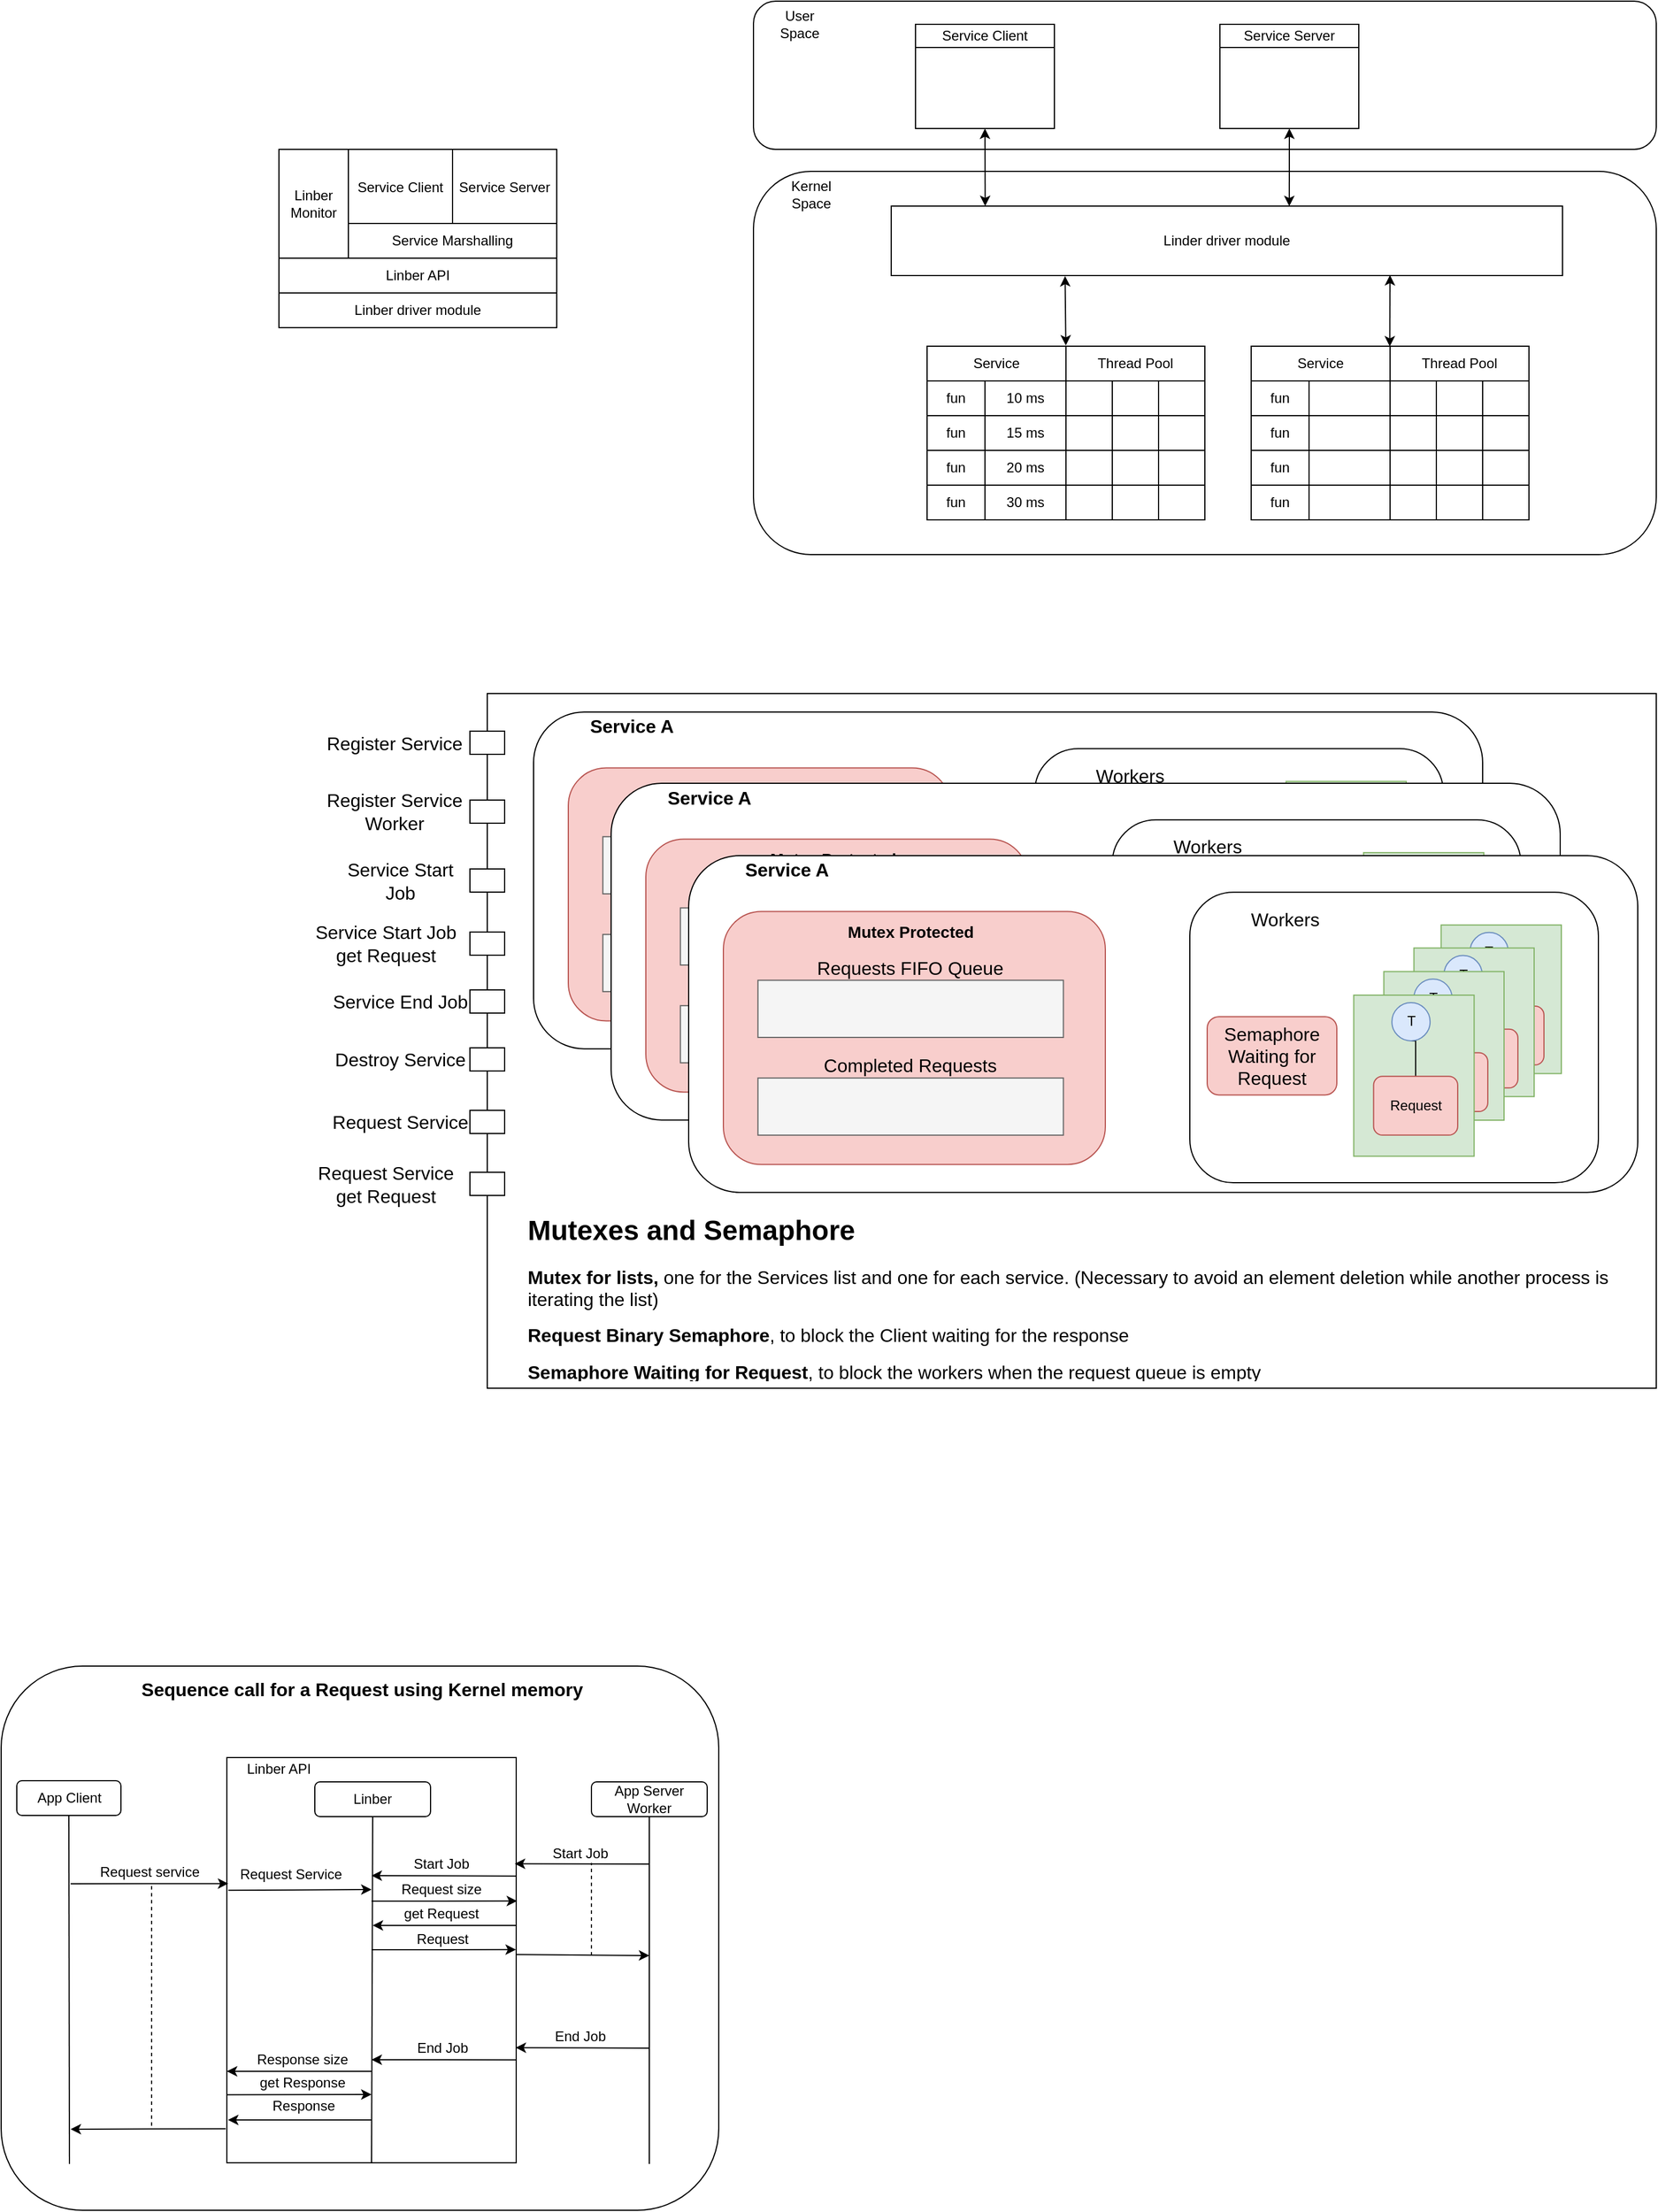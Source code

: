 <mxfile pages="1" version="11.2.4" type="device"><diagram id="_qqxszVYBgeHnb9InYAT" name="Page-1"><mxGraphModel dx="2500" dy="2089" grid="1" gridSize="10" guides="1" tooltips="1" connect="1" arrows="1" fold="1" page="1" pageScale="1" pageWidth="827" pageHeight="1169" math="0" shadow="0"><root><mxCell id="0"/><mxCell id="1" parent="0"/><mxCell id="1klkMQHoRIv2fBH_T3Dy-93" value="" style="group" parent="1" vertex="1" connectable="0"><mxGeometry x="-220" y="470" width="1010" height="600" as="geometry"/></mxCell><mxCell id="LAmsQY_42KWa-DciEMK3-57" value="" style="rounded=0;whiteSpace=wrap;html=1;" parent="1klkMQHoRIv2fBH_T3Dy-93" vertex="1"><mxGeometry width="1010" height="600" as="geometry"/></mxCell><mxCell id="RFn6KoHeik3UZQx7sfyn-63" value="" style="group" vertex="1" connectable="0" parent="1klkMQHoRIv2fBH_T3Dy-93"><mxGeometry x="40" y="16" width="820" height="349" as="geometry"/></mxCell><mxCell id="RFn6KoHeik3UZQx7sfyn-62" value="" style="group" vertex="1" connectable="0" parent="RFn6KoHeik3UZQx7sfyn-63"><mxGeometry width="820" height="290.833" as="geometry"/></mxCell><mxCell id="RFn6KoHeik3UZQx7sfyn-60" value="" style="rounded=1;whiteSpace=wrap;html=1;" vertex="1" parent="RFn6KoHeik3UZQx7sfyn-62"><mxGeometry width="820" height="290.833" as="geometry"/></mxCell><mxCell id="RFn6KoHeik3UZQx7sfyn-58" value="" style="group;" vertex="1" connectable="0" parent="RFn6KoHeik3UZQx7sfyn-62"><mxGeometry x="30" y="48.195" width="330" height="218.54" as="geometry"/></mxCell><mxCell id="RFn6KoHeik3UZQx7sfyn-54" value="" style="rounded=1;whiteSpace=wrap;html=1;fillColor=#f8cecc;strokeColor=#b85450;" vertex="1" parent="RFn6KoHeik3UZQx7sfyn-58"><mxGeometry width="330" height="218.54" as="geometry"/></mxCell><mxCell id="RFn6KoHeik3UZQx7sfyn-9" value="" style="rounded=0;whiteSpace=wrap;html=1;fillColor=#f5f5f5;strokeColor=#666666;fontColor=#333333;" vertex="1" parent="RFn6KoHeik3UZQx7sfyn-58"><mxGeometry x="29.849" y="59.474" width="263.903" height="49.34" as="geometry"/></mxCell><mxCell id="RFn6KoHeik3UZQx7sfyn-10" value="&lt;font style=&quot;font-size: 16px&quot;&gt;Requests FIFO Queue&lt;/font&gt;" style="text;html=1;strokeColor=none;fillColor=none;align=center;verticalAlign=middle;whiteSpace=wrap;rounded=0;" vertex="1" parent="RFn6KoHeik3UZQx7sfyn-58"><mxGeometry x="70.107" y="38.093" width="182.903" height="21.929" as="geometry"/></mxCell><mxCell id="RFn6KoHeik3UZQx7sfyn-13" value="" style="rounded=0;whiteSpace=wrap;html=1;fillColor=#f5f5f5;strokeColor=#666666;fontColor=#333333;" vertex="1" parent="RFn6KoHeik3UZQx7sfyn-58"><mxGeometry x="29.849" y="143.9" width="263.903" height="49.34" as="geometry"/></mxCell><mxCell id="RFn6KoHeik3UZQx7sfyn-14" value="&lt;font style=&quot;font-size: 16px&quot;&gt;Completed Requests&lt;/font&gt;" style="text;html=1;strokeColor=none;fillColor=none;align=center;verticalAlign=middle;whiteSpace=wrap;rounded=0;" vertex="1" parent="RFn6KoHeik3UZQx7sfyn-58"><mxGeometry x="70.107" y="121.423" width="182.903" height="21.929" as="geometry"/></mxCell><mxCell id="RFn6KoHeik3UZQx7sfyn-57" value="&lt;font style=&quot;font-size: 14px&quot;&gt;&lt;b&gt;Mutex Protected&lt;/b&gt;&lt;/font&gt;" style="text;html=1;strokeColor=none;fillColor=none;align=center;verticalAlign=middle;whiteSpace=wrap;rounded=0;" vertex="1" parent="RFn6KoHeik3UZQx7sfyn-58"><mxGeometry x="37" y="9.308" width="250" height="16.188" as="geometry"/></mxCell><mxCell id="RFn6KoHeik3UZQx7sfyn-59" value="&lt;b&gt;&lt;font style=&quot;font-size: 16px&quot;&gt;Service A&lt;/font&gt;&lt;/b&gt;" style="text;html=1;strokeColor=none;fillColor=none;align=center;verticalAlign=middle;whiteSpace=wrap;rounded=0;" vertex="1" parent="RFn6KoHeik3UZQx7sfyn-62"><mxGeometry x="30" y="4.155" width="110" height="16.619" as="geometry"/></mxCell><mxCell id="RFn6KoHeik3UZQx7sfyn-56" value="" style="group" vertex="1" connectable="0" parent="RFn6KoHeik3UZQx7sfyn-63"><mxGeometry x="433" y="16.619" width="364" height="332.381" as="geometry"/></mxCell><mxCell id="RFn6KoHeik3UZQx7sfyn-55" value="" style="group" vertex="1" connectable="0" parent="RFn6KoHeik3UZQx7sfyn-56"><mxGeometry y="14.957" width="353" height="250.948" as="geometry"/></mxCell><mxCell id="RFn6KoHeik3UZQx7sfyn-53" value="" style="rounded=1;whiteSpace=wrap;html=1;" vertex="1" parent="RFn6KoHeik3UZQx7sfyn-55"><mxGeometry width="353" height="250.948" as="geometry"/></mxCell><mxCell id="RFn6KoHeik3UZQx7sfyn-5" value="&lt;font style=&quot;font-size: 16px&quot;&gt;Workers&lt;/font&gt;" style="text;html=1;strokeColor=none;fillColor=none;align=center;verticalAlign=middle;whiteSpace=wrap;rounded=0;" vertex="1" parent="RFn6KoHeik3UZQx7sfyn-55"><mxGeometry x="6.002" y="11.707" width="152.855" height="23.204" as="geometry"/></mxCell><mxCell id="RFn6KoHeik3UZQx7sfyn-12" value="&lt;div style=&quot;font-size: 16px&quot;&gt;&lt;font style=&quot;font-size: 16px&quot;&gt;Semaphore&lt;/font&gt;&lt;/div&gt;&lt;div style=&quot;font-size: 16px&quot;&gt;&lt;font style=&quot;font-size: 16px&quot;&gt;Waiting for Request&lt;/font&gt;&lt;br&gt;&lt;/div&gt;" style="rounded=1;whiteSpace=wrap;html=1;" vertex="1" parent="RFn6KoHeik3UZQx7sfyn-55"><mxGeometry x="15" y="107.488" width="112" height="67.662" as="geometry"/></mxCell><mxCell id="RFn6KoHeik3UZQx7sfyn-37" value="" style="group" vertex="1" connectable="0" parent="RFn6KoHeik3UZQx7sfyn-56"><mxGeometry x="216.135" y="43.292" width="147.865" height="289.089" as="geometry"/></mxCell><mxCell id="RFn6KoHeik3UZQx7sfyn-38" value="" style="rounded=0;whiteSpace=wrap;html=1;fillColor=#d5e8d4;strokeColor=#82b366;" vertex="1" parent="RFn6KoHeik3UZQx7sfyn-37"><mxGeometry x="1" width="103.846" height="128.342" as="geometry"/></mxCell><mxCell id="RFn6KoHeik3UZQx7sfyn-39" style="edgeStyle=orthogonalEdgeStyle;rounded=0;orthogonalLoop=1;jettySize=auto;html=1;exitX=0.5;exitY=1;exitDx=0;exitDy=0;entryX=0.5;entryY=0;entryDx=0;entryDy=0;endArrow=none;endFill=0;" edge="1" parent="RFn6KoHeik3UZQx7sfyn-37" source="RFn6KoHeik3UZQx7sfyn-40" target="RFn6KoHeik3UZQx7sfyn-41"><mxGeometry relative="1" as="geometry"/></mxCell><mxCell id="RFn6KoHeik3UZQx7sfyn-40" value="T" style="ellipse;whiteSpace=wrap;html=1;aspect=fixed;fillColor=#dae8fc;strokeColor=#6c8ebf;" vertex="1" parent="RFn6KoHeik3UZQx7sfyn-37"><mxGeometry x="25.962" y="6.467" width="32.995" height="32.995" as="geometry"/></mxCell><mxCell id="RFn6KoHeik3UZQx7sfyn-41" value="Request" style="rounded=1;whiteSpace=wrap;html=1;fillColor=#f8cecc;strokeColor=#b85450;" vertex="1" parent="RFn6KoHeik3UZQx7sfyn-37"><mxGeometry x="17.135" y="70.14" width="72.692" height="50.74" as="geometry"/></mxCell><mxCell id="RFn6KoHeik3UZQx7sfyn-18" value="" style="group" vertex="1" connectable="0" parent="RFn6KoHeik3UZQx7sfyn-37"><mxGeometry x="-22.5" y="19.873" width="170.365" height="269.216" as="geometry"/></mxCell><mxCell id="RFn6KoHeik3UZQx7sfyn-4" value="" style="rounded=0;whiteSpace=wrap;html=1;fillColor=#d5e8d4;strokeColor=#82b366;" vertex="1" parent="RFn6KoHeik3UZQx7sfyn-18"><mxGeometry width="103.846" height="128.342" as="geometry"/></mxCell><mxCell id="RFn6KoHeik3UZQx7sfyn-36" style="edgeStyle=orthogonalEdgeStyle;rounded=0;orthogonalLoop=1;jettySize=auto;html=1;exitX=0.5;exitY=1;exitDx=0;exitDy=0;entryX=0.5;entryY=0;entryDx=0;entryDy=0;endArrow=none;endFill=0;" edge="1" parent="RFn6KoHeik3UZQx7sfyn-18" source="RFn6KoHeik3UZQx7sfyn-15" target="RFn6KoHeik3UZQx7sfyn-17"><mxGeometry relative="1" as="geometry"/></mxCell><mxCell id="RFn6KoHeik3UZQx7sfyn-15" value="T" style="ellipse;whiteSpace=wrap;html=1;aspect=fixed;fillColor=#dae8fc;strokeColor=#6c8ebf;" vertex="1" parent="RFn6KoHeik3UZQx7sfyn-18"><mxGeometry x="25.962" y="6.467" width="32.995" height="32.995" as="geometry"/></mxCell><mxCell id="RFn6KoHeik3UZQx7sfyn-17" value="Request" style="rounded=1;whiteSpace=wrap;html=1;fillColor=#f8cecc;strokeColor=#b85450;" vertex="1" parent="RFn6KoHeik3UZQx7sfyn-18"><mxGeometry x="17.135" y="70.14" width="72.692" height="50.74" as="geometry"/></mxCell><mxCell id="RFn6KoHeik3UZQx7sfyn-42" value="" style="group" vertex="1" connectable="0" parent="RFn6KoHeik3UZQx7sfyn-18"><mxGeometry x="-26" y="20.37" width="196.365" height="248.845" as="geometry"/></mxCell><mxCell id="RFn6KoHeik3UZQx7sfyn-43" value="" style="rounded=0;whiteSpace=wrap;html=1;fillColor=#d5e8d4;strokeColor=#82b366;" vertex="1" parent="RFn6KoHeik3UZQx7sfyn-42"><mxGeometry width="103.846" height="128.342" as="geometry"/></mxCell><mxCell id="RFn6KoHeik3UZQx7sfyn-44" style="edgeStyle=orthogonalEdgeStyle;rounded=0;orthogonalLoop=1;jettySize=auto;html=1;exitX=0.5;exitY=1;exitDx=0;exitDy=0;entryX=0.5;entryY=0;entryDx=0;entryDy=0;endArrow=none;endFill=0;" edge="1" parent="RFn6KoHeik3UZQx7sfyn-42" source="RFn6KoHeik3UZQx7sfyn-45" target="RFn6KoHeik3UZQx7sfyn-46"><mxGeometry relative="1" as="geometry"/></mxCell><mxCell id="RFn6KoHeik3UZQx7sfyn-45" value="T" style="ellipse;whiteSpace=wrap;html=1;aspect=fixed;fillColor=#dae8fc;strokeColor=#6c8ebf;" vertex="1" parent="RFn6KoHeik3UZQx7sfyn-42"><mxGeometry x="25.962" y="6.467" width="32.995" height="32.995" as="geometry"/></mxCell><mxCell id="RFn6KoHeik3UZQx7sfyn-46" value="Request" style="rounded=1;whiteSpace=wrap;html=1;fillColor=#f8cecc;strokeColor=#b85450;" vertex="1" parent="RFn6KoHeik3UZQx7sfyn-42"><mxGeometry x="17.135" y="70.14" width="72.692" height="50.74" as="geometry"/></mxCell><mxCell id="RFn6KoHeik3UZQx7sfyn-47" value="" style="group" vertex="1" connectable="0" parent="RFn6KoHeik3UZQx7sfyn-42"><mxGeometry x="-26" y="20.37" width="222.365" height="228.475" as="geometry"/></mxCell><mxCell id="RFn6KoHeik3UZQx7sfyn-48" value="" style="rounded=0;whiteSpace=wrap;html=1;fillColor=#d5e8d4;strokeColor=#82b366;" vertex="1" parent="RFn6KoHeik3UZQx7sfyn-47"><mxGeometry width="104" height="139.113" as="geometry"/></mxCell><mxCell id="RFn6KoHeik3UZQx7sfyn-49" style="edgeStyle=orthogonalEdgeStyle;rounded=0;orthogonalLoop=1;jettySize=auto;html=1;exitX=0.5;exitY=1;exitDx=0;exitDy=0;entryX=0.5;entryY=0;entryDx=0;entryDy=0;endArrow=none;endFill=0;" edge="1" parent="RFn6KoHeik3UZQx7sfyn-47" source="RFn6KoHeik3UZQx7sfyn-50" target="RFn6KoHeik3UZQx7sfyn-51"><mxGeometry relative="1" as="geometry"/></mxCell><mxCell id="RFn6KoHeik3UZQx7sfyn-50" value="T" style="ellipse;whiteSpace=wrap;html=1;aspect=fixed;fillColor=#dae8fc;strokeColor=#6c8ebf;" vertex="1" parent="RFn6KoHeik3UZQx7sfyn-47"><mxGeometry x="32.962" y="6.467" width="32.995" height="32.995" as="geometry"/></mxCell><mxCell id="RFn6KoHeik3UZQx7sfyn-51" value="&lt;div&gt;Request&lt;/div&gt;" style="rounded=1;whiteSpace=wrap;html=1;fillColor=#f8cecc;strokeColor=#b85450;" vertex="1" parent="RFn6KoHeik3UZQx7sfyn-47"><mxGeometry x="17.135" y="70.14" width="72.692" height="50.74" as="geometry"/></mxCell><mxCell id="RFn6KoHeik3UZQx7sfyn-64" value="" style="group" vertex="1" connectable="0" parent="1klkMQHoRIv2fBH_T3Dy-93"><mxGeometry x="107" y="77.5" width="820" height="349" as="geometry"/></mxCell><mxCell id="RFn6KoHeik3UZQx7sfyn-65" value="" style="group" vertex="1" connectable="0" parent="RFn6KoHeik3UZQx7sfyn-64"><mxGeometry width="820" height="290.833" as="geometry"/></mxCell><mxCell id="RFn6KoHeik3UZQx7sfyn-66" value="" style="rounded=1;whiteSpace=wrap;html=1;" vertex="1" parent="RFn6KoHeik3UZQx7sfyn-65"><mxGeometry width="820" height="290.833" as="geometry"/></mxCell><mxCell id="RFn6KoHeik3UZQx7sfyn-67" value="" style="group;" vertex="1" connectable="0" parent="RFn6KoHeik3UZQx7sfyn-65"><mxGeometry x="30" y="48.195" width="330" height="218.54" as="geometry"/></mxCell><mxCell id="RFn6KoHeik3UZQx7sfyn-68" value="" style="rounded=1;whiteSpace=wrap;html=1;fillColor=#f8cecc;strokeColor=#b85450;" vertex="1" parent="RFn6KoHeik3UZQx7sfyn-67"><mxGeometry width="330" height="218.54" as="geometry"/></mxCell><mxCell id="RFn6KoHeik3UZQx7sfyn-69" value="" style="rounded=0;whiteSpace=wrap;html=1;fillColor=#f5f5f5;strokeColor=#666666;fontColor=#333333;" vertex="1" parent="RFn6KoHeik3UZQx7sfyn-67"><mxGeometry x="29.849" y="59.474" width="263.903" height="49.34" as="geometry"/></mxCell><mxCell id="RFn6KoHeik3UZQx7sfyn-70" value="&lt;font style=&quot;font-size: 16px&quot;&gt;Requests FIFO Queue&lt;/font&gt;" style="text;html=1;strokeColor=none;fillColor=none;align=center;verticalAlign=middle;whiteSpace=wrap;rounded=0;" vertex="1" parent="RFn6KoHeik3UZQx7sfyn-67"><mxGeometry x="70.107" y="38.093" width="182.903" height="21.929" as="geometry"/></mxCell><mxCell id="RFn6KoHeik3UZQx7sfyn-71" value="" style="rounded=0;whiteSpace=wrap;html=1;fillColor=#f5f5f5;strokeColor=#666666;fontColor=#333333;" vertex="1" parent="RFn6KoHeik3UZQx7sfyn-67"><mxGeometry x="29.849" y="143.9" width="263.903" height="49.34" as="geometry"/></mxCell><mxCell id="RFn6KoHeik3UZQx7sfyn-72" value="&lt;font style=&quot;font-size: 16px&quot;&gt;Completed Requests&lt;/font&gt;" style="text;html=1;strokeColor=none;fillColor=none;align=center;verticalAlign=middle;whiteSpace=wrap;rounded=0;" vertex="1" parent="RFn6KoHeik3UZQx7sfyn-67"><mxGeometry x="70.107" y="121.423" width="182.903" height="21.929" as="geometry"/></mxCell><mxCell id="RFn6KoHeik3UZQx7sfyn-73" value="&lt;font style=&quot;font-size: 14px&quot;&gt;&lt;b&gt;Mutex Protected&lt;/b&gt;&lt;/font&gt;" style="text;html=1;strokeColor=none;fillColor=none;align=center;verticalAlign=middle;whiteSpace=wrap;rounded=0;" vertex="1" parent="RFn6KoHeik3UZQx7sfyn-67"><mxGeometry x="37" y="9.308" width="250" height="16.188" as="geometry"/></mxCell><mxCell id="RFn6KoHeik3UZQx7sfyn-74" value="&lt;b&gt;&lt;font style=&quot;font-size: 16px&quot;&gt;Service A&lt;/font&gt;&lt;/b&gt;" style="text;html=1;strokeColor=none;fillColor=none;align=center;verticalAlign=middle;whiteSpace=wrap;rounded=0;" vertex="1" parent="RFn6KoHeik3UZQx7sfyn-65"><mxGeometry x="30" y="4.155" width="110" height="16.619" as="geometry"/></mxCell><mxCell id="RFn6KoHeik3UZQx7sfyn-75" value="" style="group" vertex="1" connectable="0" parent="RFn6KoHeik3UZQx7sfyn-64"><mxGeometry x="433" y="16.619" width="364" height="332.381" as="geometry"/></mxCell><mxCell id="RFn6KoHeik3UZQx7sfyn-76" value="" style="group" vertex="1" connectable="0" parent="RFn6KoHeik3UZQx7sfyn-75"><mxGeometry y="14.957" width="353" height="250.948" as="geometry"/></mxCell><mxCell id="RFn6KoHeik3UZQx7sfyn-77" value="" style="rounded=1;whiteSpace=wrap;html=1;" vertex="1" parent="RFn6KoHeik3UZQx7sfyn-76"><mxGeometry width="353" height="250.948" as="geometry"/></mxCell><mxCell id="RFn6KoHeik3UZQx7sfyn-78" value="&lt;font style=&quot;font-size: 16px&quot;&gt;Workers&lt;/font&gt;" style="text;html=1;strokeColor=none;fillColor=none;align=center;verticalAlign=middle;whiteSpace=wrap;rounded=0;" vertex="1" parent="RFn6KoHeik3UZQx7sfyn-76"><mxGeometry x="6.002" y="11.707" width="152.855" height="23.204" as="geometry"/></mxCell><mxCell id="RFn6KoHeik3UZQx7sfyn-79" value="&lt;div style=&quot;font-size: 16px&quot;&gt;&lt;font style=&quot;font-size: 16px&quot;&gt;Semaphore&lt;/font&gt;&lt;/div&gt;&lt;div style=&quot;font-size: 16px&quot;&gt;&lt;font style=&quot;font-size: 16px&quot;&gt;Waiting for Request&lt;/font&gt;&lt;br&gt;&lt;/div&gt;" style="rounded=1;whiteSpace=wrap;html=1;" vertex="1" parent="RFn6KoHeik3UZQx7sfyn-76"><mxGeometry x="15" y="107.488" width="112" height="67.662" as="geometry"/></mxCell><mxCell id="RFn6KoHeik3UZQx7sfyn-80" value="" style="group" vertex="1" connectable="0" parent="RFn6KoHeik3UZQx7sfyn-75"><mxGeometry x="216.135" y="43.292" width="147.865" height="289.089" as="geometry"/></mxCell><mxCell id="RFn6KoHeik3UZQx7sfyn-81" value="" style="rounded=0;whiteSpace=wrap;html=1;fillColor=#d5e8d4;strokeColor=#82b366;" vertex="1" parent="RFn6KoHeik3UZQx7sfyn-80"><mxGeometry x="1" width="103.846" height="128.342" as="geometry"/></mxCell><mxCell id="RFn6KoHeik3UZQx7sfyn-82" style="edgeStyle=orthogonalEdgeStyle;rounded=0;orthogonalLoop=1;jettySize=auto;html=1;exitX=0.5;exitY=1;exitDx=0;exitDy=0;entryX=0.5;entryY=0;entryDx=0;entryDy=0;endArrow=none;endFill=0;" edge="1" parent="RFn6KoHeik3UZQx7sfyn-80" source="RFn6KoHeik3UZQx7sfyn-83" target="RFn6KoHeik3UZQx7sfyn-84"><mxGeometry relative="1" as="geometry"/></mxCell><mxCell id="RFn6KoHeik3UZQx7sfyn-83" value="T" style="ellipse;whiteSpace=wrap;html=1;aspect=fixed;fillColor=#dae8fc;strokeColor=#6c8ebf;" vertex="1" parent="RFn6KoHeik3UZQx7sfyn-80"><mxGeometry x="25.962" y="6.467" width="32.995" height="32.995" as="geometry"/></mxCell><mxCell id="RFn6KoHeik3UZQx7sfyn-84" value="Request" style="rounded=1;whiteSpace=wrap;html=1;fillColor=#f8cecc;strokeColor=#b85450;" vertex="1" parent="RFn6KoHeik3UZQx7sfyn-80"><mxGeometry x="17.135" y="70.14" width="72.692" height="50.74" as="geometry"/></mxCell><mxCell id="RFn6KoHeik3UZQx7sfyn-85" value="" style="group" vertex="1" connectable="0" parent="RFn6KoHeik3UZQx7sfyn-80"><mxGeometry x="-22.5" y="19.873" width="170.365" height="269.216" as="geometry"/></mxCell><mxCell id="RFn6KoHeik3UZQx7sfyn-86" value="" style="rounded=0;whiteSpace=wrap;html=1;fillColor=#d5e8d4;strokeColor=#82b366;" vertex="1" parent="RFn6KoHeik3UZQx7sfyn-85"><mxGeometry width="103.846" height="128.342" as="geometry"/></mxCell><mxCell id="RFn6KoHeik3UZQx7sfyn-87" style="edgeStyle=orthogonalEdgeStyle;rounded=0;orthogonalLoop=1;jettySize=auto;html=1;exitX=0.5;exitY=1;exitDx=0;exitDy=0;entryX=0.5;entryY=0;entryDx=0;entryDy=0;endArrow=none;endFill=0;" edge="1" parent="RFn6KoHeik3UZQx7sfyn-85" source="RFn6KoHeik3UZQx7sfyn-88" target="RFn6KoHeik3UZQx7sfyn-89"><mxGeometry relative="1" as="geometry"/></mxCell><mxCell id="RFn6KoHeik3UZQx7sfyn-88" value="T" style="ellipse;whiteSpace=wrap;html=1;aspect=fixed;fillColor=#dae8fc;strokeColor=#6c8ebf;" vertex="1" parent="RFn6KoHeik3UZQx7sfyn-85"><mxGeometry x="25.962" y="6.467" width="32.995" height="32.995" as="geometry"/></mxCell><mxCell id="RFn6KoHeik3UZQx7sfyn-89" value="Request" style="rounded=1;whiteSpace=wrap;html=1;fillColor=#f8cecc;strokeColor=#b85450;" vertex="1" parent="RFn6KoHeik3UZQx7sfyn-85"><mxGeometry x="17.135" y="70.14" width="72.692" height="50.74" as="geometry"/></mxCell><mxCell id="RFn6KoHeik3UZQx7sfyn-90" value="" style="group" vertex="1" connectable="0" parent="RFn6KoHeik3UZQx7sfyn-85"><mxGeometry x="-26" y="20.37" width="196.365" height="248.845" as="geometry"/></mxCell><mxCell id="RFn6KoHeik3UZQx7sfyn-91" value="" style="rounded=0;whiteSpace=wrap;html=1;fillColor=#d5e8d4;strokeColor=#82b366;" vertex="1" parent="RFn6KoHeik3UZQx7sfyn-90"><mxGeometry width="103.846" height="128.342" as="geometry"/></mxCell><mxCell id="RFn6KoHeik3UZQx7sfyn-92" style="edgeStyle=orthogonalEdgeStyle;rounded=0;orthogonalLoop=1;jettySize=auto;html=1;exitX=0.5;exitY=1;exitDx=0;exitDy=0;entryX=0.5;entryY=0;entryDx=0;entryDy=0;endArrow=none;endFill=0;" edge="1" parent="RFn6KoHeik3UZQx7sfyn-90" source="RFn6KoHeik3UZQx7sfyn-93" target="RFn6KoHeik3UZQx7sfyn-94"><mxGeometry relative="1" as="geometry"/></mxCell><mxCell id="RFn6KoHeik3UZQx7sfyn-93" value="T" style="ellipse;whiteSpace=wrap;html=1;aspect=fixed;fillColor=#dae8fc;strokeColor=#6c8ebf;" vertex="1" parent="RFn6KoHeik3UZQx7sfyn-90"><mxGeometry x="25.962" y="6.467" width="32.995" height="32.995" as="geometry"/></mxCell><mxCell id="RFn6KoHeik3UZQx7sfyn-94" value="Request" style="rounded=1;whiteSpace=wrap;html=1;fillColor=#f8cecc;strokeColor=#b85450;" vertex="1" parent="RFn6KoHeik3UZQx7sfyn-90"><mxGeometry x="17.135" y="70.14" width="72.692" height="50.74" as="geometry"/></mxCell><mxCell id="RFn6KoHeik3UZQx7sfyn-95" value="" style="group" vertex="1" connectable="0" parent="RFn6KoHeik3UZQx7sfyn-90"><mxGeometry x="-26" y="20.37" width="222.365" height="228.475" as="geometry"/></mxCell><mxCell id="RFn6KoHeik3UZQx7sfyn-96" value="" style="rounded=0;whiteSpace=wrap;html=1;fillColor=#d5e8d4;strokeColor=#82b366;" vertex="1" parent="RFn6KoHeik3UZQx7sfyn-95"><mxGeometry width="104" height="139.113" as="geometry"/></mxCell><mxCell id="RFn6KoHeik3UZQx7sfyn-97" style="edgeStyle=orthogonalEdgeStyle;rounded=0;orthogonalLoop=1;jettySize=auto;html=1;exitX=0.5;exitY=1;exitDx=0;exitDy=0;entryX=0.5;entryY=0;entryDx=0;entryDy=0;endArrow=none;endFill=0;" edge="1" parent="RFn6KoHeik3UZQx7sfyn-95" source="RFn6KoHeik3UZQx7sfyn-98" target="RFn6KoHeik3UZQx7sfyn-99"><mxGeometry relative="1" as="geometry"/></mxCell><mxCell id="RFn6KoHeik3UZQx7sfyn-98" value="T" style="ellipse;whiteSpace=wrap;html=1;aspect=fixed;fillColor=#dae8fc;strokeColor=#6c8ebf;" vertex="1" parent="RFn6KoHeik3UZQx7sfyn-95"><mxGeometry x="32.962" y="6.467" width="32.995" height="32.995" as="geometry"/></mxCell><mxCell id="RFn6KoHeik3UZQx7sfyn-99" value="&lt;div&gt;Request&lt;/div&gt;" style="rounded=1;whiteSpace=wrap;html=1;fillColor=#f8cecc;strokeColor=#b85450;" vertex="1" parent="RFn6KoHeik3UZQx7sfyn-95"><mxGeometry x="17.135" y="70.14" width="72.692" height="50.74" as="geometry"/></mxCell><mxCell id="RFn6KoHeik3UZQx7sfyn-100" value="" style="group" vertex="1" connectable="0" parent="1klkMQHoRIv2fBH_T3Dy-93"><mxGeometry x="174" y="140" width="820" height="349" as="geometry"/></mxCell><mxCell id="RFn6KoHeik3UZQx7sfyn-101" value="" style="group" vertex="1" connectable="0" parent="RFn6KoHeik3UZQx7sfyn-100"><mxGeometry width="820" height="290.833" as="geometry"/></mxCell><mxCell id="RFn6KoHeik3UZQx7sfyn-102" value="" style="rounded=1;whiteSpace=wrap;html=1;" vertex="1" parent="RFn6KoHeik3UZQx7sfyn-101"><mxGeometry width="820" height="290.833" as="geometry"/></mxCell><mxCell id="RFn6KoHeik3UZQx7sfyn-103" value="" style="group;" vertex="1" connectable="0" parent="RFn6KoHeik3UZQx7sfyn-101"><mxGeometry x="30" y="48.195" width="330" height="218.54" as="geometry"/></mxCell><mxCell id="RFn6KoHeik3UZQx7sfyn-104" value="" style="rounded=1;whiteSpace=wrap;html=1;fillColor=#f8cecc;strokeColor=#b85450;" vertex="1" parent="RFn6KoHeik3UZQx7sfyn-103"><mxGeometry width="330" height="218.54" as="geometry"/></mxCell><mxCell id="RFn6KoHeik3UZQx7sfyn-105" value="" style="rounded=0;whiteSpace=wrap;html=1;fillColor=#f5f5f5;strokeColor=#666666;fontColor=#333333;" vertex="1" parent="RFn6KoHeik3UZQx7sfyn-103"><mxGeometry x="29.849" y="59.474" width="263.903" height="49.34" as="geometry"/></mxCell><mxCell id="RFn6KoHeik3UZQx7sfyn-106" value="&lt;font style=&quot;font-size: 16px&quot;&gt;Requests FIFO Queue&lt;/font&gt;" style="text;html=1;strokeColor=none;fillColor=none;align=center;verticalAlign=middle;whiteSpace=wrap;rounded=0;" vertex="1" parent="RFn6KoHeik3UZQx7sfyn-103"><mxGeometry x="70.107" y="38.093" width="182.903" height="21.929" as="geometry"/></mxCell><mxCell id="RFn6KoHeik3UZQx7sfyn-107" value="" style="rounded=0;whiteSpace=wrap;html=1;fillColor=#f5f5f5;strokeColor=#666666;fontColor=#333333;" vertex="1" parent="RFn6KoHeik3UZQx7sfyn-103"><mxGeometry x="29.849" y="143.9" width="263.903" height="49.34" as="geometry"/></mxCell><mxCell id="RFn6KoHeik3UZQx7sfyn-108" value="&lt;font style=&quot;font-size: 16px&quot;&gt;Completed Requests&lt;/font&gt;" style="text;html=1;strokeColor=none;fillColor=none;align=center;verticalAlign=middle;whiteSpace=wrap;rounded=0;" vertex="1" parent="RFn6KoHeik3UZQx7sfyn-103"><mxGeometry x="70.107" y="121.423" width="182.903" height="21.929" as="geometry"/></mxCell><mxCell id="RFn6KoHeik3UZQx7sfyn-109" value="&lt;font style=&quot;font-size: 14px&quot;&gt;&lt;b&gt;Mutex Protected&lt;/b&gt;&lt;/font&gt;" style="text;html=1;strokeColor=none;fillColor=none;align=center;verticalAlign=middle;whiteSpace=wrap;rounded=0;" vertex="1" parent="RFn6KoHeik3UZQx7sfyn-103"><mxGeometry x="37" y="9.308" width="250" height="16.188" as="geometry"/></mxCell><mxCell id="RFn6KoHeik3UZQx7sfyn-110" value="&lt;b&gt;&lt;font style=&quot;font-size: 16px&quot;&gt;Service A&lt;/font&gt;&lt;/b&gt;" style="text;html=1;strokeColor=none;fillColor=none;align=center;verticalAlign=middle;whiteSpace=wrap;rounded=0;" vertex="1" parent="RFn6KoHeik3UZQx7sfyn-101"><mxGeometry x="30" y="4.155" width="110" height="16.619" as="geometry"/></mxCell><mxCell id="RFn6KoHeik3UZQx7sfyn-111" value="" style="group" vertex="1" connectable="0" parent="RFn6KoHeik3UZQx7sfyn-100"><mxGeometry x="433" y="16.619" width="364" height="332.381" as="geometry"/></mxCell><mxCell id="RFn6KoHeik3UZQx7sfyn-112" value="" style="group" vertex="1" connectable="0" parent="RFn6KoHeik3UZQx7sfyn-111"><mxGeometry y="14.957" width="353" height="250.948" as="geometry"/></mxCell><mxCell id="RFn6KoHeik3UZQx7sfyn-113" value="" style="rounded=1;whiteSpace=wrap;html=1;" vertex="1" parent="RFn6KoHeik3UZQx7sfyn-112"><mxGeometry width="353" height="250.948" as="geometry"/></mxCell><mxCell id="RFn6KoHeik3UZQx7sfyn-114" value="&lt;font style=&quot;font-size: 16px&quot;&gt;Workers&lt;/font&gt;" style="text;html=1;strokeColor=none;fillColor=none;align=center;verticalAlign=middle;whiteSpace=wrap;rounded=0;" vertex="1" parent="RFn6KoHeik3UZQx7sfyn-112"><mxGeometry x="6.002" y="11.707" width="152.855" height="23.204" as="geometry"/></mxCell><mxCell id="RFn6KoHeik3UZQx7sfyn-115" value="&lt;div style=&quot;font-size: 16px&quot;&gt;&lt;font style=&quot;font-size: 16px&quot;&gt;Semaphore&lt;/font&gt;&lt;/div&gt;&lt;div style=&quot;font-size: 16px&quot;&gt;&lt;font style=&quot;font-size: 16px&quot;&gt;Waiting for Request&lt;/font&gt;&lt;br&gt;&lt;/div&gt;" style="rounded=1;whiteSpace=wrap;html=1;fillColor=#f8cecc;strokeColor=#b85450;" vertex="1" parent="RFn6KoHeik3UZQx7sfyn-112"><mxGeometry x="15" y="107.488" width="112" height="67.662" as="geometry"/></mxCell><mxCell id="RFn6KoHeik3UZQx7sfyn-116" value="" style="group" vertex="1" connectable="0" parent="RFn6KoHeik3UZQx7sfyn-111"><mxGeometry x="216.135" y="43.292" width="147.865" height="289.089" as="geometry"/></mxCell><mxCell id="RFn6KoHeik3UZQx7sfyn-117" value="" style="rounded=0;whiteSpace=wrap;html=1;fillColor=#d5e8d4;strokeColor=#82b366;" vertex="1" parent="RFn6KoHeik3UZQx7sfyn-116"><mxGeometry x="1" width="103.846" height="128.342" as="geometry"/></mxCell><mxCell id="RFn6KoHeik3UZQx7sfyn-118" style="edgeStyle=orthogonalEdgeStyle;rounded=0;orthogonalLoop=1;jettySize=auto;html=1;exitX=0.5;exitY=1;exitDx=0;exitDy=0;entryX=0.5;entryY=0;entryDx=0;entryDy=0;endArrow=none;endFill=0;" edge="1" parent="RFn6KoHeik3UZQx7sfyn-116" source="RFn6KoHeik3UZQx7sfyn-119" target="RFn6KoHeik3UZQx7sfyn-120"><mxGeometry relative="1" as="geometry"/></mxCell><mxCell id="RFn6KoHeik3UZQx7sfyn-119" value="T" style="ellipse;whiteSpace=wrap;html=1;aspect=fixed;fillColor=#dae8fc;strokeColor=#6c8ebf;" vertex="1" parent="RFn6KoHeik3UZQx7sfyn-116"><mxGeometry x="25.962" y="6.467" width="32.995" height="32.995" as="geometry"/></mxCell><mxCell id="RFn6KoHeik3UZQx7sfyn-120" value="Request" style="rounded=1;whiteSpace=wrap;html=1;fillColor=#f8cecc;strokeColor=#b85450;" vertex="1" parent="RFn6KoHeik3UZQx7sfyn-116"><mxGeometry x="17.135" y="70.14" width="72.692" height="50.74" as="geometry"/></mxCell><mxCell id="RFn6KoHeik3UZQx7sfyn-121" value="" style="group" vertex="1" connectable="0" parent="RFn6KoHeik3UZQx7sfyn-116"><mxGeometry x="-22.5" y="19.873" width="170.365" height="269.216" as="geometry"/></mxCell><mxCell id="RFn6KoHeik3UZQx7sfyn-122" value="" style="rounded=0;whiteSpace=wrap;html=1;fillColor=#d5e8d4;strokeColor=#82b366;" vertex="1" parent="RFn6KoHeik3UZQx7sfyn-121"><mxGeometry width="103.846" height="128.342" as="geometry"/></mxCell><mxCell id="RFn6KoHeik3UZQx7sfyn-123" style="edgeStyle=orthogonalEdgeStyle;rounded=0;orthogonalLoop=1;jettySize=auto;html=1;exitX=0.5;exitY=1;exitDx=0;exitDy=0;entryX=0.5;entryY=0;entryDx=0;entryDy=0;endArrow=none;endFill=0;" edge="1" parent="RFn6KoHeik3UZQx7sfyn-121" source="RFn6KoHeik3UZQx7sfyn-124" target="RFn6KoHeik3UZQx7sfyn-125"><mxGeometry relative="1" as="geometry"/></mxCell><mxCell id="RFn6KoHeik3UZQx7sfyn-124" value="T" style="ellipse;whiteSpace=wrap;html=1;aspect=fixed;fillColor=#dae8fc;strokeColor=#6c8ebf;" vertex="1" parent="RFn6KoHeik3UZQx7sfyn-121"><mxGeometry x="25.962" y="6.467" width="32.995" height="32.995" as="geometry"/></mxCell><mxCell id="RFn6KoHeik3UZQx7sfyn-125" value="Request" style="rounded=1;whiteSpace=wrap;html=1;fillColor=#f8cecc;strokeColor=#b85450;" vertex="1" parent="RFn6KoHeik3UZQx7sfyn-121"><mxGeometry x="17.135" y="70.14" width="72.692" height="50.74" as="geometry"/></mxCell><mxCell id="RFn6KoHeik3UZQx7sfyn-126" value="" style="group" vertex="1" connectable="0" parent="RFn6KoHeik3UZQx7sfyn-121"><mxGeometry x="-26" y="20.37" width="196.365" height="248.845" as="geometry"/></mxCell><mxCell id="RFn6KoHeik3UZQx7sfyn-127" value="" style="rounded=0;whiteSpace=wrap;html=1;fillColor=#d5e8d4;strokeColor=#82b366;" vertex="1" parent="RFn6KoHeik3UZQx7sfyn-126"><mxGeometry width="103.846" height="128.342" as="geometry"/></mxCell><mxCell id="RFn6KoHeik3UZQx7sfyn-128" style="edgeStyle=orthogonalEdgeStyle;rounded=0;orthogonalLoop=1;jettySize=auto;html=1;exitX=0.5;exitY=1;exitDx=0;exitDy=0;entryX=0.5;entryY=0;entryDx=0;entryDy=0;endArrow=none;endFill=0;" edge="1" parent="RFn6KoHeik3UZQx7sfyn-126" source="RFn6KoHeik3UZQx7sfyn-129" target="RFn6KoHeik3UZQx7sfyn-130"><mxGeometry relative="1" as="geometry"/></mxCell><mxCell id="RFn6KoHeik3UZQx7sfyn-129" value="T" style="ellipse;whiteSpace=wrap;html=1;aspect=fixed;fillColor=#dae8fc;strokeColor=#6c8ebf;" vertex="1" parent="RFn6KoHeik3UZQx7sfyn-126"><mxGeometry x="25.962" y="6.467" width="32.995" height="32.995" as="geometry"/></mxCell><mxCell id="RFn6KoHeik3UZQx7sfyn-130" value="Request" style="rounded=1;whiteSpace=wrap;html=1;fillColor=#f8cecc;strokeColor=#b85450;" vertex="1" parent="RFn6KoHeik3UZQx7sfyn-126"><mxGeometry x="17.135" y="70.14" width="72.692" height="50.74" as="geometry"/></mxCell><mxCell id="RFn6KoHeik3UZQx7sfyn-131" value="" style="group" vertex="1" connectable="0" parent="RFn6KoHeik3UZQx7sfyn-126"><mxGeometry x="-26" y="20.37" width="222.365" height="228.475" as="geometry"/></mxCell><mxCell id="RFn6KoHeik3UZQx7sfyn-132" value="" style="rounded=0;whiteSpace=wrap;html=1;fillColor=#d5e8d4;strokeColor=#82b366;" vertex="1" parent="RFn6KoHeik3UZQx7sfyn-131"><mxGeometry width="104" height="139.113" as="geometry"/></mxCell><mxCell id="RFn6KoHeik3UZQx7sfyn-133" style="edgeStyle=orthogonalEdgeStyle;rounded=0;orthogonalLoop=1;jettySize=auto;html=1;exitX=0.5;exitY=1;exitDx=0;exitDy=0;entryX=0.5;entryY=0;entryDx=0;entryDy=0;endArrow=none;endFill=0;" edge="1" parent="RFn6KoHeik3UZQx7sfyn-131" source="RFn6KoHeik3UZQx7sfyn-134" target="RFn6KoHeik3UZQx7sfyn-135"><mxGeometry relative="1" as="geometry"/></mxCell><mxCell id="RFn6KoHeik3UZQx7sfyn-134" value="T" style="ellipse;whiteSpace=wrap;html=1;aspect=fixed;fillColor=#dae8fc;strokeColor=#6c8ebf;" vertex="1" parent="RFn6KoHeik3UZQx7sfyn-131"><mxGeometry x="32.962" y="6.467" width="32.995" height="32.995" as="geometry"/></mxCell><mxCell id="RFn6KoHeik3UZQx7sfyn-135" value="&lt;div&gt;Request&lt;/div&gt;" style="rounded=1;whiteSpace=wrap;html=1;fillColor=#f8cecc;strokeColor=#b85450;" vertex="1" parent="RFn6KoHeik3UZQx7sfyn-131"><mxGeometry x="17.135" y="70.14" width="72.692" height="50.74" as="geometry"/></mxCell><mxCell id="RFn6KoHeik3UZQx7sfyn-141" value="&lt;h1&gt;Mutexes and Semaphore&lt;br&gt;&lt;/h1&gt;&lt;p&gt;&lt;font style=&quot;font-size: 16px&quot;&gt;&lt;b&gt;Mutex for lists,&lt;/b&gt; one for the Services list and one for each service. (Necessary to avoid an element deletion while another process is iterating the list)&lt;br&gt;&lt;/font&gt;&lt;/p&gt;&lt;p&gt;&lt;font style=&quot;font-size: 16px&quot;&gt;&lt;b&gt;Request Binary Semaphore&lt;/b&gt;, to block the Client waiting for the response&lt;/font&gt;&lt;/p&gt;&lt;p&gt;&lt;font style=&quot;font-size: 16px&quot;&gt;&lt;b&gt;Semaphore Waiting for Request&lt;/b&gt;, to block the workers when the request queue is empty&lt;/font&gt;&lt;br&gt;&lt;/p&gt;" style="text;html=1;strokeColor=none;fillColor=none;spacing=5;spacingTop=-20;whiteSpace=wrap;overflow=hidden;rounded=0;" vertex="1" parent="1klkMQHoRIv2fBH_T3Dy-93"><mxGeometry x="30" y="444" width="960" height="150" as="geometry"/></mxCell><mxCell id="840rk4Eymtgmq9c575ek-82" value="" style="rounded=1;whiteSpace=wrap;html=1;" parent="1" vertex="1"><mxGeometry x="10" y="-128" width="780" height="128" as="geometry"/></mxCell><mxCell id="840rk4Eymtgmq9c575ek-80" value="" style="rounded=1;whiteSpace=wrap;html=1;" parent="1" vertex="1"><mxGeometry x="10" y="19" width="780" height="331" as="geometry"/></mxCell><mxCell id="840rk4Eymtgmq9c575ek-1" value="Linder driver module" style="rounded=0;whiteSpace=wrap;html=1;" parent="1" vertex="1"><mxGeometry x="129" y="49" width="580" height="60" as="geometry"/></mxCell><mxCell id="840rk4Eymtgmq9c575ek-37" value="" style="group" parent="1" vertex="1" connectable="0"><mxGeometry x="440" y="170" width="240" height="150" as="geometry"/></mxCell><mxCell id="840rk4Eymtgmq9c575ek-38" value="" style="group" parent="840rk4Eymtgmq9c575ek-37" vertex="1" connectable="0"><mxGeometry x="120" width="120" height="150" as="geometry"/></mxCell><mxCell id="840rk4Eymtgmq9c575ek-39" value="" style="rounded=0;whiteSpace=wrap;html=1;" parent="840rk4Eymtgmq9c575ek-38" vertex="1"><mxGeometry width="120" height="150" as="geometry"/></mxCell><mxCell id="840rk4Eymtgmq9c575ek-40" value="Thread Pool" style="rounded=0;whiteSpace=wrap;html=1;" parent="840rk4Eymtgmq9c575ek-38" vertex="1"><mxGeometry width="120" height="30" as="geometry"/></mxCell><mxCell id="840rk4Eymtgmq9c575ek-41" value="" style="rounded=0;whiteSpace=wrap;html=1;" parent="840rk4Eymtgmq9c575ek-38" vertex="1"><mxGeometry y="30" width="40" height="30" as="geometry"/></mxCell><mxCell id="840rk4Eymtgmq9c575ek-42" value="" style="rounded=0;whiteSpace=wrap;html=1;" parent="840rk4Eymtgmq9c575ek-38" vertex="1"><mxGeometry x="40" y="30" width="40" height="30" as="geometry"/></mxCell><mxCell id="840rk4Eymtgmq9c575ek-43" value="" style="rounded=0;whiteSpace=wrap;html=1;" parent="840rk4Eymtgmq9c575ek-38" vertex="1"><mxGeometry x="80" y="30" width="40" height="30" as="geometry"/></mxCell><mxCell id="840rk4Eymtgmq9c575ek-44" value="" style="rounded=0;whiteSpace=wrap;html=1;" parent="840rk4Eymtgmq9c575ek-38" vertex="1"><mxGeometry y="60" width="40" height="30" as="geometry"/></mxCell><mxCell id="840rk4Eymtgmq9c575ek-45" value="" style="rounded=0;whiteSpace=wrap;html=1;" parent="840rk4Eymtgmq9c575ek-38" vertex="1"><mxGeometry y="120" width="40" height="30" as="geometry"/></mxCell><mxCell id="840rk4Eymtgmq9c575ek-46" value="" style="rounded=0;whiteSpace=wrap;html=1;" parent="840rk4Eymtgmq9c575ek-38" vertex="1"><mxGeometry x="40" y="120" width="40" height="30" as="geometry"/></mxCell><mxCell id="840rk4Eymtgmq9c575ek-47" value="" style="rounded=0;whiteSpace=wrap;html=1;" parent="840rk4Eymtgmq9c575ek-38" vertex="1"><mxGeometry x="80" y="120" width="40" height="30" as="geometry"/></mxCell><mxCell id="840rk4Eymtgmq9c575ek-48" value="" style="rounded=0;whiteSpace=wrap;html=1;" parent="840rk4Eymtgmq9c575ek-38" vertex="1"><mxGeometry x="80" y="90" width="40" height="30" as="geometry"/></mxCell><mxCell id="840rk4Eymtgmq9c575ek-49" value="" style="rounded=0;whiteSpace=wrap;html=1;" parent="840rk4Eymtgmq9c575ek-38" vertex="1"><mxGeometry x="40" y="90" width="40" height="30" as="geometry"/></mxCell><mxCell id="840rk4Eymtgmq9c575ek-50" value="" style="rounded=0;whiteSpace=wrap;html=1;" parent="840rk4Eymtgmq9c575ek-38" vertex="1"><mxGeometry y="90" width="40" height="30" as="geometry"/></mxCell><mxCell id="840rk4Eymtgmq9c575ek-51" value="" style="rounded=0;whiteSpace=wrap;html=1;" parent="840rk4Eymtgmq9c575ek-38" vertex="1"><mxGeometry x="40" y="60" width="40" height="30" as="geometry"/></mxCell><mxCell id="840rk4Eymtgmq9c575ek-52" value="" style="rounded=0;whiteSpace=wrap;html=1;" parent="840rk4Eymtgmq9c575ek-38" vertex="1"><mxGeometry x="80" y="60" width="40" height="30" as="geometry"/></mxCell><mxCell id="840rk4Eymtgmq9c575ek-53" value="" style="group" parent="840rk4Eymtgmq9c575ek-37" vertex="1" connectable="0"><mxGeometry width="120" height="150" as="geometry"/></mxCell><mxCell id="840rk4Eymtgmq9c575ek-54" value="Service" style="rounded=0;whiteSpace=wrap;html=1;" parent="840rk4Eymtgmq9c575ek-53" vertex="1"><mxGeometry width="120" height="30" as="geometry"/></mxCell><mxCell id="840rk4Eymtgmq9c575ek-55" value="" style="group" parent="840rk4Eymtgmq9c575ek-53" vertex="1" connectable="0"><mxGeometry y="30" width="120" height="30" as="geometry"/></mxCell><mxCell id="840rk4Eymtgmq9c575ek-56" value="" style="rounded=0;whiteSpace=wrap;html=1;" parent="840rk4Eymtgmq9c575ek-55" vertex="1"><mxGeometry width="120" height="30" as="geometry"/></mxCell><mxCell id="840rk4Eymtgmq9c575ek-57" value="fun" style="rounded=0;whiteSpace=wrap;html=1;" parent="840rk4Eymtgmq9c575ek-55" vertex="1"><mxGeometry width="50" height="30" as="geometry"/></mxCell><mxCell id="840rk4Eymtgmq9c575ek-58" value="" style="group" parent="840rk4Eymtgmq9c575ek-53" vertex="1" connectable="0"><mxGeometry y="60" width="120" height="30" as="geometry"/></mxCell><mxCell id="840rk4Eymtgmq9c575ek-59" value="" style="rounded=0;whiteSpace=wrap;html=1;" parent="840rk4Eymtgmq9c575ek-58" vertex="1"><mxGeometry width="120" height="30" as="geometry"/></mxCell><mxCell id="840rk4Eymtgmq9c575ek-60" value="fun" style="rounded=0;whiteSpace=wrap;html=1;" parent="840rk4Eymtgmq9c575ek-58" vertex="1"><mxGeometry width="50" height="30" as="geometry"/></mxCell><mxCell id="840rk4Eymtgmq9c575ek-61" value="" style="group" parent="840rk4Eymtgmq9c575ek-58" vertex="1" connectable="0"><mxGeometry y="30" width="120" height="30" as="geometry"/></mxCell><mxCell id="840rk4Eymtgmq9c575ek-62" value="" style="rounded=0;whiteSpace=wrap;html=1;" parent="840rk4Eymtgmq9c575ek-61" vertex="1"><mxGeometry width="120" height="30" as="geometry"/></mxCell><mxCell id="840rk4Eymtgmq9c575ek-63" value="fun" style="rounded=0;whiteSpace=wrap;html=1;" parent="840rk4Eymtgmq9c575ek-61" vertex="1"><mxGeometry width="50" height="30" as="geometry"/></mxCell><mxCell id="840rk4Eymtgmq9c575ek-64" value="" style="group" parent="840rk4Eymtgmq9c575ek-53" vertex="1" connectable="0"><mxGeometry y="120" width="120" height="30" as="geometry"/></mxCell><mxCell id="840rk4Eymtgmq9c575ek-65" value="" style="rounded=0;whiteSpace=wrap;html=1;" parent="840rk4Eymtgmq9c575ek-64" vertex="1"><mxGeometry width="120" height="30" as="geometry"/></mxCell><mxCell id="840rk4Eymtgmq9c575ek-66" value="fun" style="rounded=0;whiteSpace=wrap;html=1;" parent="840rk4Eymtgmq9c575ek-64" vertex="1"><mxGeometry width="50" height="30" as="geometry"/></mxCell><mxCell id="840rk4Eymtgmq9c575ek-68" value="" style="group" parent="1" vertex="1" connectable="0"><mxGeometry x="160" y="170" width="240" height="150" as="geometry"/></mxCell><mxCell id="840rk4Eymtgmq9c575ek-31" value="" style="group" parent="840rk4Eymtgmq9c575ek-68" vertex="1" connectable="0"><mxGeometry x="120" width="120" height="150" as="geometry"/></mxCell><mxCell id="840rk4Eymtgmq9c575ek-4" value="" style="rounded=0;whiteSpace=wrap;html=1;" parent="840rk4Eymtgmq9c575ek-31" vertex="1"><mxGeometry width="120" height="150" as="geometry"/></mxCell><mxCell id="840rk4Eymtgmq9c575ek-5" value="Thread Pool" style="rounded=0;whiteSpace=wrap;html=1;" parent="840rk4Eymtgmq9c575ek-31" vertex="1"><mxGeometry width="120" height="30" as="geometry"/></mxCell><mxCell id="840rk4Eymtgmq9c575ek-6" value="" style="rounded=0;whiteSpace=wrap;html=1;" parent="840rk4Eymtgmq9c575ek-31" vertex="1"><mxGeometry y="30" width="40" height="30" as="geometry"/></mxCell><mxCell id="840rk4Eymtgmq9c575ek-7" value="" style="rounded=0;whiteSpace=wrap;html=1;" parent="840rk4Eymtgmq9c575ek-31" vertex="1"><mxGeometry x="40" y="30" width="40" height="30" as="geometry"/></mxCell><mxCell id="840rk4Eymtgmq9c575ek-8" value="" style="rounded=0;whiteSpace=wrap;html=1;" parent="840rk4Eymtgmq9c575ek-31" vertex="1"><mxGeometry x="80" y="30" width="40" height="30" as="geometry"/></mxCell><mxCell id="840rk4Eymtgmq9c575ek-9" value="" style="rounded=0;whiteSpace=wrap;html=1;" parent="840rk4Eymtgmq9c575ek-31" vertex="1"><mxGeometry y="60" width="40" height="30" as="geometry"/></mxCell><mxCell id="840rk4Eymtgmq9c575ek-10" value="" style="rounded=0;whiteSpace=wrap;html=1;" parent="840rk4Eymtgmq9c575ek-31" vertex="1"><mxGeometry y="120" width="40" height="30" as="geometry"/></mxCell><mxCell id="840rk4Eymtgmq9c575ek-11" value="" style="rounded=0;whiteSpace=wrap;html=1;" parent="840rk4Eymtgmq9c575ek-31" vertex="1"><mxGeometry x="40" y="120" width="40" height="30" as="geometry"/></mxCell><mxCell id="840rk4Eymtgmq9c575ek-12" value="" style="rounded=0;whiteSpace=wrap;html=1;" parent="840rk4Eymtgmq9c575ek-31" vertex="1"><mxGeometry x="80" y="120" width="40" height="30" as="geometry"/></mxCell><mxCell id="840rk4Eymtgmq9c575ek-13" value="" style="rounded=0;whiteSpace=wrap;html=1;" parent="840rk4Eymtgmq9c575ek-31" vertex="1"><mxGeometry x="80" y="90" width="40" height="30" as="geometry"/></mxCell><mxCell id="840rk4Eymtgmq9c575ek-14" value="" style="rounded=0;whiteSpace=wrap;html=1;" parent="840rk4Eymtgmq9c575ek-31" vertex="1"><mxGeometry x="40" y="90" width="40" height="30" as="geometry"/></mxCell><mxCell id="840rk4Eymtgmq9c575ek-15" value="" style="rounded=0;whiteSpace=wrap;html=1;" parent="840rk4Eymtgmq9c575ek-31" vertex="1"><mxGeometry y="90" width="40" height="30" as="geometry"/></mxCell><mxCell id="840rk4Eymtgmq9c575ek-16" value="" style="rounded=0;whiteSpace=wrap;html=1;" parent="840rk4Eymtgmq9c575ek-31" vertex="1"><mxGeometry x="40" y="60" width="40" height="30" as="geometry"/></mxCell><mxCell id="840rk4Eymtgmq9c575ek-17" value="" style="rounded=0;whiteSpace=wrap;html=1;" parent="840rk4Eymtgmq9c575ek-31" vertex="1"><mxGeometry x="80" y="60" width="40" height="30" as="geometry"/></mxCell><mxCell id="840rk4Eymtgmq9c575ek-3" value="Service" style="rounded=0;whiteSpace=wrap;html=1;" parent="840rk4Eymtgmq9c575ek-68" vertex="1"><mxGeometry width="120" height="30" as="geometry"/></mxCell><mxCell id="840rk4Eymtgmq9c575ek-28" value="" style="group" parent="840rk4Eymtgmq9c575ek-68" vertex="1" connectable="0"><mxGeometry y="120" width="120" height="30" as="geometry"/></mxCell><mxCell id="840rk4Eymtgmq9c575ek-29" value="30 ms" style="rounded=0;whiteSpace=wrap;html=1;" parent="840rk4Eymtgmq9c575ek-28" vertex="1"><mxGeometry x="50" width="70" height="30" as="geometry"/></mxCell><mxCell id="840rk4Eymtgmq9c575ek-30" value="fun" style="rounded=0;whiteSpace=wrap;html=1;" parent="840rk4Eymtgmq9c575ek-28" vertex="1"><mxGeometry width="50" height="30" as="geometry"/></mxCell><mxCell id="840rk4Eymtgmq9c575ek-19" value="10 ms" style="rounded=0;whiteSpace=wrap;html=1;" parent="840rk4Eymtgmq9c575ek-68" vertex="1"><mxGeometry x="50" y="30" width="70" height="30" as="geometry"/></mxCell><mxCell id="840rk4Eymtgmq9c575ek-20" value="fun" style="rounded=0;whiteSpace=wrap;html=1;" parent="840rk4Eymtgmq9c575ek-68" vertex="1"><mxGeometry y="30" width="50" height="30" as="geometry"/></mxCell><mxCell id="840rk4Eymtgmq9c575ek-23" value="15 ms" style="rounded=0;whiteSpace=wrap;html=1;" parent="840rk4Eymtgmq9c575ek-68" vertex="1"><mxGeometry x="50" y="60" width="70" height="30" as="geometry"/></mxCell><mxCell id="840rk4Eymtgmq9c575ek-24" value="fun" style="rounded=0;whiteSpace=wrap;html=1;" parent="840rk4Eymtgmq9c575ek-68" vertex="1"><mxGeometry y="60" width="50" height="30" as="geometry"/></mxCell><mxCell id="840rk4Eymtgmq9c575ek-25" value="" style="group" parent="840rk4Eymtgmq9c575ek-68" vertex="1" connectable="0"><mxGeometry y="90" width="120" height="30" as="geometry"/></mxCell><mxCell id="840rk4Eymtgmq9c575ek-26" value="20 ms" style="rounded=0;whiteSpace=wrap;html=1;" parent="840rk4Eymtgmq9c575ek-25" vertex="1"><mxGeometry x="50" width="70" height="30" as="geometry"/></mxCell><mxCell id="840rk4Eymtgmq9c575ek-27" value="fun" style="rounded=0;whiteSpace=wrap;html=1;" parent="840rk4Eymtgmq9c575ek-25" vertex="1"><mxGeometry width="50" height="30" as="geometry"/></mxCell><mxCell id="840rk4Eymtgmq9c575ek-69" value="" style="endArrow=classic;startArrow=classic;html=1;exitX=-0.001;exitY=-0.019;exitDx=0;exitDy=0;exitPerimeter=0;entryX=0.259;entryY=1.008;entryDx=0;entryDy=0;entryPerimeter=0;" parent="1" source="840rk4Eymtgmq9c575ek-5" target="840rk4Eymtgmq9c575ek-1" edge="1"><mxGeometry width="50" height="50" relative="1" as="geometry"><mxPoint x="208" y="200" as="sourcePoint"/><mxPoint x="280" y="162" as="targetPoint"/></mxGeometry></mxCell><mxCell id="840rk4Eymtgmq9c575ek-70" value="" style="endArrow=classic;startArrow=classic;html=1;exitX=0.998;exitY=0.009;exitDx=0;exitDy=0;exitPerimeter=0;entryX=0.743;entryY=0.993;entryDx=0;entryDy=0;entryPerimeter=0;" parent="1" source="840rk4Eymtgmq9c575ek-54" target="840rk4Eymtgmq9c575ek-1" edge="1"><mxGeometry width="50" height="50" relative="1" as="geometry"><mxPoint x="559.38" y="199.93" as="sourcePoint"/><mxPoint x="559.5" y="162.5" as="targetPoint"/></mxGeometry></mxCell><mxCell id="840rk4Eymtgmq9c575ek-74" value="" style="group" parent="1" vertex="1" connectable="0"><mxGeometry x="150" y="-108" width="120" height="90" as="geometry"/></mxCell><mxCell id="840rk4Eymtgmq9c575ek-72" value="" style="rounded=0;whiteSpace=wrap;html=1;" parent="840rk4Eymtgmq9c575ek-74" vertex="1"><mxGeometry width="120" height="90" as="geometry"/></mxCell><mxCell id="840rk4Eymtgmq9c575ek-73" value="Service Client" style="rounded=0;whiteSpace=wrap;html=1;" parent="840rk4Eymtgmq9c575ek-74" vertex="1"><mxGeometry width="120" height="20" as="geometry"/></mxCell><mxCell id="840rk4Eymtgmq9c575ek-75" value="" style="endArrow=classic;startArrow=classic;html=1;entryX=0.5;entryY=1;entryDx=0;entryDy=0;exitX=0.14;exitY=0;exitDx=0;exitDy=0;exitPerimeter=0;" parent="1" source="840rk4Eymtgmq9c575ek-1" target="840rk4Eymtgmq9c575ek-72" edge="1"><mxGeometry width="50" height="50" relative="1" as="geometry"><mxPoint x="185" y="40" as="sourcePoint"/><mxPoint x="235" y="-10" as="targetPoint"/></mxGeometry></mxCell><mxCell id="840rk4Eymtgmq9c575ek-76" value="" style="group" parent="1" vertex="1" connectable="0"><mxGeometry x="413" y="-108" width="120" height="90" as="geometry"/></mxCell><mxCell id="840rk4Eymtgmq9c575ek-77" value="" style="rounded=0;whiteSpace=wrap;html=1;" parent="840rk4Eymtgmq9c575ek-76" vertex="1"><mxGeometry width="120" height="90" as="geometry"/></mxCell><mxCell id="840rk4Eymtgmq9c575ek-78" value="Service Server" style="rounded=0;whiteSpace=wrap;html=1;" parent="840rk4Eymtgmq9c575ek-76" vertex="1"><mxGeometry width="120" height="20" as="geometry"/></mxCell><mxCell id="840rk4Eymtgmq9c575ek-79" value="" style="endArrow=classic;startArrow=classic;html=1;entryX=0.5;entryY=1;entryDx=0;entryDy=0;exitX=0.593;exitY=0.002;exitDx=0;exitDy=0;exitPerimeter=0;" parent="1" source="840rk4Eymtgmq9c575ek-1" target="840rk4Eymtgmq9c575ek-77" edge="1"><mxGeometry width="50" height="50" relative="1" as="geometry"><mxPoint x="473" y="30" as="sourcePoint"/><mxPoint x="498" y="-12" as="targetPoint"/></mxGeometry></mxCell><mxCell id="840rk4Eymtgmq9c575ek-81" value="Kernel Space" style="text;html=1;strokeColor=none;fillColor=none;align=center;verticalAlign=middle;whiteSpace=wrap;rounded=0;" parent="1" vertex="1"><mxGeometry x="40" y="29" width="40" height="20" as="geometry"/></mxCell><mxCell id="840rk4Eymtgmq9c575ek-83" value="User Space" style="text;html=1;strokeColor=none;fillColor=none;align=center;verticalAlign=middle;whiteSpace=wrap;rounded=0;" parent="1" vertex="1"><mxGeometry x="30" y="-118" width="40" height="20" as="geometry"/></mxCell><mxCell id="LAmsQY_42KWa-DciEMK3-15" value="" style="rounded=0;whiteSpace=wrap;html=1;" parent="1" vertex="1"><mxGeometry x="-235" y="502.5" width="30" height="20" as="geometry"/></mxCell><mxCell id="LAmsQY_42KWa-DciEMK3-17" value="&lt;font style=&quot;font-size: 16px&quot;&gt;Register Service&lt;/font&gt;" style="text;html=1;strokeColor=none;fillColor=none;align=center;verticalAlign=middle;whiteSpace=wrap;rounded=0;" parent="1" vertex="1"><mxGeometry x="-360" y="502.5" width="120" height="20" as="geometry"/></mxCell><mxCell id="LAmsQY_42KWa-DciEMK3-35" value="" style="rounded=0;whiteSpace=wrap;html=1;" parent="1" vertex="1"><mxGeometry x="-235" y="562" width="30" height="20" as="geometry"/></mxCell><mxCell id="LAmsQY_42KWa-DciEMK3-63" value="&lt;font style=&quot;font-size: 16px&quot;&gt;Register Service Worker&lt;/font&gt;" style="text;html=1;strokeColor=none;fillColor=none;align=center;verticalAlign=middle;whiteSpace=wrap;rounded=0;" parent="1" vertex="1"><mxGeometry x="-360" y="562" width="120" height="20" as="geometry"/></mxCell><mxCell id="LAmsQY_42KWa-DciEMK3-64" value="" style="rounded=0;whiteSpace=wrap;html=1;" parent="1" vertex="1"><mxGeometry x="-235" y="621.5" width="30" height="20" as="geometry"/></mxCell><mxCell id="LAmsQY_42KWa-DciEMK3-65" value="&lt;font style=&quot;font-size: 16px&quot;&gt;Service Start Job&lt;/font&gt;" style="text;html=1;strokeColor=none;fillColor=none;align=center;verticalAlign=middle;whiteSpace=wrap;rounded=0;" parent="1" vertex="1"><mxGeometry x="-355" y="621.5" width="120" height="20" as="geometry"/></mxCell><mxCell id="LAmsQY_42KWa-DciEMK3-66" value="" style="rounded=0;whiteSpace=wrap;html=1;" parent="1" vertex="1"><mxGeometry x="-235" y="726" width="30" height="20" as="geometry"/></mxCell><mxCell id="LAmsQY_42KWa-DciEMK3-67" value="&lt;font style=&quot;font-size: 16px&quot;&gt;Service End Job&lt;/font&gt;" style="text;html=1;strokeColor=none;fillColor=none;align=center;verticalAlign=middle;whiteSpace=wrap;rounded=0;" parent="1" vertex="1"><mxGeometry x="-355" y="726" width="120" height="20" as="geometry"/></mxCell><mxCell id="LAmsQY_42KWa-DciEMK3-68" value="" style="rounded=0;whiteSpace=wrap;html=1;" parent="1" vertex="1"><mxGeometry x="-235" y="776" width="30" height="20" as="geometry"/></mxCell><mxCell id="LAmsQY_42KWa-DciEMK3-69" value="&lt;font style=&quot;font-size: 16px&quot;&gt;Destroy Service&lt;/font&gt;" style="text;html=1;strokeColor=none;fillColor=none;align=center;verticalAlign=middle;whiteSpace=wrap;rounded=0;" parent="1" vertex="1"><mxGeometry x="-355" y="776" width="120" height="20" as="geometry"/></mxCell><mxCell id="LAmsQY_42KWa-DciEMK3-70" value="" style="rounded=0;whiteSpace=wrap;html=1;" parent="1" vertex="1"><mxGeometry x="-235" y="830" width="30" height="20" as="geometry"/></mxCell><mxCell id="LAmsQY_42KWa-DciEMK3-71" value="&lt;font style=&quot;font-size: 16px&quot;&gt;Request Service&lt;/font&gt;" style="text;html=1;strokeColor=none;fillColor=none;align=center;verticalAlign=middle;whiteSpace=wrap;rounded=0;" parent="1" vertex="1"><mxGeometry x="-355" y="830" width="120" height="20" as="geometry"/></mxCell><mxCell id="eFIokCoOni-cPGHZ2pnx-11" value="" style="group" parent="1" vertex="1" connectable="0"><mxGeometry x="-400" width="240" height="154" as="geometry"/></mxCell><mxCell id="eFIokCoOni-cPGHZ2pnx-1" value="Linber driver module" style="rounded=0;whiteSpace=wrap;html=1;" parent="eFIokCoOni-cPGHZ2pnx-11" vertex="1"><mxGeometry y="124" width="240" height="30" as="geometry"/></mxCell><mxCell id="eFIokCoOni-cPGHZ2pnx-2" value="Linber API" style="rounded=0;whiteSpace=wrap;html=1;" parent="eFIokCoOni-cPGHZ2pnx-11" vertex="1"><mxGeometry y="94" width="240" height="30" as="geometry"/></mxCell><mxCell id="eFIokCoOni-cPGHZ2pnx-5" value="Service Client" style="rounded=0;whiteSpace=wrap;html=1;" parent="eFIokCoOni-cPGHZ2pnx-11" vertex="1"><mxGeometry x="60" width="90" height="65" as="geometry"/></mxCell><mxCell id="eFIokCoOni-cPGHZ2pnx-6" value="Service Server" style="rounded=0;whiteSpace=wrap;html=1;" parent="eFIokCoOni-cPGHZ2pnx-11" vertex="1"><mxGeometry x="150" width="90" height="66" as="geometry"/></mxCell><mxCell id="eFIokCoOni-cPGHZ2pnx-7" value="Service Marshalling" style="rounded=0;whiteSpace=wrap;html=1;" parent="eFIokCoOni-cPGHZ2pnx-11" vertex="1"><mxGeometry x="60" y="64" width="180" height="30" as="geometry"/></mxCell><mxCell id="eFIokCoOni-cPGHZ2pnx-8" value="Linber&lt;br&gt;Monitor" style="rounded=0;whiteSpace=wrap;html=1;" parent="eFIokCoOni-cPGHZ2pnx-11" vertex="1"><mxGeometry width="60" height="94" as="geometry"/></mxCell><mxCell id="1klkMQHoRIv2fBH_T3Dy-89" value="" style="rounded=0;whiteSpace=wrap;html=1;" parent="1" vertex="1"><mxGeometry x="-235" y="676" width="30" height="20" as="geometry"/></mxCell><mxCell id="1klkMQHoRIv2fBH_T3Dy-90" value="&lt;font style=&quot;font-size: 16px&quot;&gt;Service Start Job get Request&lt;/font&gt;" style="text;html=1;strokeColor=none;fillColor=none;align=center;verticalAlign=middle;whiteSpace=wrap;rounded=0;" parent="1" vertex="1"><mxGeometry x="-380" y="676" width="145" height="20" as="geometry"/></mxCell><mxCell id="1klkMQHoRIv2fBH_T3Dy-91" value="" style="rounded=0;whiteSpace=wrap;html=1;" parent="1" vertex="1"><mxGeometry x="-235" y="883.5" width="30" height="20" as="geometry"/></mxCell><mxCell id="1klkMQHoRIv2fBH_T3Dy-92" value="&lt;font style=&quot;font-size: 16px&quot;&gt;Request Service get Request&lt;/font&gt;" style="text;html=1;strokeColor=none;fillColor=none;align=center;verticalAlign=middle;whiteSpace=wrap;rounded=0;" parent="1" vertex="1"><mxGeometry x="-380" y="884" width="145" height="20" as="geometry"/></mxCell><mxCell id="RFn6KoHeik3UZQx7sfyn-181" value="" style="group" vertex="1" connectable="0" parent="1"><mxGeometry x="-630" y="1310" width="610" height="470" as="geometry"/></mxCell><mxCell id="RFn6KoHeik3UZQx7sfyn-179" value="" style="rounded=1;whiteSpace=wrap;html=1;" vertex="1" parent="RFn6KoHeik3UZQx7sfyn-181"><mxGeometry x="-10" width="620" height="470" as="geometry"/></mxCell><mxCell id="1klkMQHoRIv2fBH_T3Dy-70" value="" style="group" parent="RFn6KoHeik3UZQx7sfyn-181" vertex="1" connectable="0"><mxGeometry x="3.5" y="79" width="596.5" height="351" as="geometry"/></mxCell><mxCell id="1klkMQHoRIv2fBH_T3Dy-45" value="" style="rounded=0;whiteSpace=wrap;html=1;" parent="1klkMQHoRIv2fBH_T3Dy-70" vertex="1"><mxGeometry x="181.5" width="250" height="350" as="geometry"/></mxCell><mxCell id="1klkMQHoRIv2fBH_T3Dy-28" value="App Client" style="rounded=1;whiteSpace=wrap;html=1;" parent="1klkMQHoRIv2fBH_T3Dy-70" vertex="1"><mxGeometry y="20" width="90" height="30" as="geometry"/></mxCell><mxCell id="1klkMQHoRIv2fBH_T3Dy-29" value="Linber" style="rounded=1;whiteSpace=wrap;html=1;" parent="1klkMQHoRIv2fBH_T3Dy-70" vertex="1"><mxGeometry x="257.5" y="21" width="100" height="30" as="geometry"/></mxCell><mxCell id="1klkMQHoRIv2fBH_T3Dy-30" value="App Server Worker" style="rounded=1;whiteSpace=wrap;html=1;" parent="1klkMQHoRIv2fBH_T3Dy-70" vertex="1"><mxGeometry x="496.5" y="21" width="100" height="30" as="geometry"/></mxCell><mxCell id="1klkMQHoRIv2fBH_T3Dy-31" value="" style="endArrow=classic;html=1;entryX=0.005;entryY=0.311;entryDx=0;entryDy=0;entryPerimeter=0;" parent="1klkMQHoRIv2fBH_T3Dy-70" target="1klkMQHoRIv2fBH_T3Dy-45" edge="1"><mxGeometry width="50" height="50" relative="1" as="geometry"><mxPoint x="46.5" y="109" as="sourcePoint"/><mxPoint x="176.5" y="110" as="targetPoint"/></mxGeometry></mxCell><mxCell id="1klkMQHoRIv2fBH_T3Dy-32" value="Request service" style="text;html=1;resizable=0;points=[];align=center;verticalAlign=middle;labelBackgroundColor=#ffffff;" parent="1klkMQHoRIv2fBH_T3Dy-31" vertex="1" connectable="0"><mxGeometry x="0.219" y="1" relative="1" as="geometry"><mxPoint x="-15.5" y="-9" as="offset"/></mxGeometry></mxCell><mxCell id="1klkMQHoRIv2fBH_T3Dy-33" value="" style="endArrow=none;html=1;entryX=0.5;entryY=1;entryDx=0;entryDy=0;exitX=0.5;exitY=1;exitDx=0;exitDy=0;" parent="1klkMQHoRIv2fBH_T3Dy-70" source="1klkMQHoRIv2fBH_T3Dy-45" target="1klkMQHoRIv2fBH_T3Dy-29" edge="1"><mxGeometry width="50" height="50" relative="1" as="geometry"><mxPoint x="307.5" y="291.0" as="sourcePoint"/><mxPoint x="31.5" y="181" as="targetPoint"/></mxGeometry></mxCell><mxCell id="1klkMQHoRIv2fBH_T3Dy-34" value="" style="endArrow=classic;html=1;exitX=1;exitY=0.486;exitDx=0;exitDy=0;exitPerimeter=0;" parent="1klkMQHoRIv2fBH_T3Dy-70" source="1klkMQHoRIv2fBH_T3Dy-45" edge="1"><mxGeometry width="50" height="50" relative="1" as="geometry"><mxPoint x="439" y="171" as="sourcePoint"/><mxPoint x="546.5" y="171" as="targetPoint"/></mxGeometry></mxCell><mxCell id="1klkMQHoRIv2fBH_T3Dy-35" value="" style="endArrow=none;html=1;entryX=0.5;entryY=1;entryDx=0;entryDy=0;" parent="1klkMQHoRIv2fBH_T3Dy-70" target="1klkMQHoRIv2fBH_T3Dy-30" edge="1"><mxGeometry width="50" height="50" relative="1" as="geometry"><mxPoint x="546.5" y="351" as="sourcePoint"/><mxPoint x="11.5" y="391" as="targetPoint"/></mxGeometry></mxCell><mxCell id="1klkMQHoRIv2fBH_T3Dy-36" value="" style="endArrow=none;html=1;entryX=0.5;entryY=1;entryDx=0;entryDy=0;" parent="1klkMQHoRIv2fBH_T3Dy-70" target="1klkMQHoRIv2fBH_T3Dy-28" edge="1"><mxGeometry width="50" height="50" relative="1" as="geometry"><mxPoint x="45.5" y="351" as="sourcePoint"/><mxPoint x="15" y="450" as="targetPoint"/></mxGeometry></mxCell><mxCell id="1klkMQHoRIv2fBH_T3Dy-37" value="" style="endArrow=classic;html=1;entryX=0.995;entryY=0.262;entryDx=0;entryDy=0;entryPerimeter=0;" parent="1klkMQHoRIv2fBH_T3Dy-70" target="1klkMQHoRIv2fBH_T3Dy-45" edge="1"><mxGeometry width="50" height="50" relative="1" as="geometry"><mxPoint x="546.5" y="92" as="sourcePoint"/><mxPoint x="481.5" y="111.0" as="targetPoint"/></mxGeometry></mxCell><mxCell id="1klkMQHoRIv2fBH_T3Dy-38" value="Start Job" style="text;html=1;resizable=0;points=[];align=center;verticalAlign=middle;labelBackgroundColor=#ffffff;" parent="1klkMQHoRIv2fBH_T3Dy-37" vertex="1" connectable="0"><mxGeometry x="0.511" y="1" relative="1" as="geometry"><mxPoint x="27.5" y="-10.5" as="offset"/></mxGeometry></mxCell><mxCell id="1klkMQHoRIv2fBH_T3Dy-39" value="" style="endArrow=classic;html=1;entryX=0.998;entryY=0.713;entryDx=0;entryDy=0;entryPerimeter=0;" parent="1klkMQHoRIv2fBH_T3Dy-70" edge="1"><mxGeometry width="50" height="50" relative="1" as="geometry"><mxPoint x="546.5" y="251" as="sourcePoint"/><mxPoint x="431" y="250.55" as="targetPoint"/></mxGeometry></mxCell><mxCell id="1klkMQHoRIv2fBH_T3Dy-40" value="End Job" style="text;html=1;resizable=0;points=[];align=center;verticalAlign=middle;labelBackgroundColor=#ffffff;" parent="1klkMQHoRIv2fBH_T3Dy-39" vertex="1" connectable="0"><mxGeometry x="0.511" y="1" relative="1" as="geometry"><mxPoint x="27.5" y="-10.5" as="offset"/></mxGeometry></mxCell><mxCell id="1klkMQHoRIv2fBH_T3Dy-41" value="" style="endArrow=none;dashed=1;html=1;" parent="1klkMQHoRIv2fBH_T3Dy-70" edge="1"><mxGeometry width="50" height="50" relative="1" as="geometry"><mxPoint x="496.5" y="171" as="sourcePoint"/><mxPoint x="496.5" y="91" as="targetPoint"/></mxGeometry></mxCell><mxCell id="1klkMQHoRIv2fBH_T3Dy-42" value="" style="endArrow=classic;html=1;exitX=-0.004;exitY=0.816;exitDx=0;exitDy=0;exitPerimeter=0;" parent="1klkMQHoRIv2fBH_T3Dy-70" edge="1"><mxGeometry width="50" height="50" relative="1" as="geometry"><mxPoint x="180.5" y="320.6" as="sourcePoint"/><mxPoint x="46.5" y="321" as="targetPoint"/></mxGeometry></mxCell><mxCell id="1klkMQHoRIv2fBH_T3Dy-43" value="" style="endArrow=none;dashed=1;html=1;" parent="1klkMQHoRIv2fBH_T3Dy-70" edge="1"><mxGeometry width="50" height="50" relative="1" as="geometry"><mxPoint x="116.5" y="318" as="sourcePoint"/><mxPoint x="116.5" y="108.0" as="targetPoint"/></mxGeometry></mxCell><mxCell id="1klkMQHoRIv2fBH_T3Dy-46" value="Linber API" style="text;html=1;strokeColor=none;fillColor=none;align=center;verticalAlign=middle;whiteSpace=wrap;rounded=0;" parent="1klkMQHoRIv2fBH_T3Dy-70" vertex="1"><mxGeometry x="181.5" width="90" height="20" as="geometry"/></mxCell><mxCell id="1klkMQHoRIv2fBH_T3Dy-49" value="" style="endArrow=classic;html=1;exitX=1.002;exitY=0.281;exitDx=0;exitDy=0;exitPerimeter=0;" parent="1klkMQHoRIv2fBH_T3Dy-70" edge="1"><mxGeometry width="50" height="50" relative="1" as="geometry"><mxPoint x="432" y="102.35" as="sourcePoint"/><mxPoint x="306.5" y="102" as="targetPoint"/></mxGeometry></mxCell><mxCell id="1klkMQHoRIv2fBH_T3Dy-50" value="Start Job" style="text;html=1;resizable=0;points=[];align=center;verticalAlign=middle;labelBackgroundColor=#ffffff;" parent="1klkMQHoRIv2fBH_T3Dy-49" vertex="1" connectable="0"><mxGeometry x="0.511" y="1" relative="1" as="geometry"><mxPoint x="29.5" y="-11" as="offset"/></mxGeometry></mxCell><mxCell id="1klkMQHoRIv2fBH_T3Dy-53" value="" style="endArrow=classic;html=1;entryX=1.003;entryY=0.374;entryDx=0;entryDy=0;entryPerimeter=0;" parent="1klkMQHoRIv2fBH_T3Dy-70" edge="1"><mxGeometry width="50" height="50" relative="1" as="geometry"><mxPoint x="306.5" y="124" as="sourcePoint"/><mxPoint x="432.25" y="123.9" as="targetPoint"/></mxGeometry></mxCell><mxCell id="1klkMQHoRIv2fBH_T3Dy-59" value="Request size" style="text;html=1;resizable=0;points=[];align=center;verticalAlign=middle;labelBackgroundColor=#ffffff;" parent="1klkMQHoRIv2fBH_T3Dy-53" vertex="1" connectable="0"><mxGeometry x="0.123" relative="1" as="geometry"><mxPoint x="-10.5" y="-10" as="offset"/></mxGeometry></mxCell><mxCell id="1klkMQHoRIv2fBH_T3Dy-54" value="" style="endArrow=classic;html=1;entryX=1.003;entryY=0.374;entryDx=0;entryDy=0;entryPerimeter=0;" parent="1klkMQHoRIv2fBH_T3Dy-70" edge="1"><mxGeometry width="50" height="50" relative="1" as="geometry"><mxPoint x="306.5" y="166" as="sourcePoint"/><mxPoint x="431.25" y="165.9" as="targetPoint"/></mxGeometry></mxCell><mxCell id="1klkMQHoRIv2fBH_T3Dy-96" value="&lt;div&gt;Request&lt;/div&gt;" style="text;html=1;resizable=0;points=[];align=center;verticalAlign=middle;labelBackgroundColor=#ffffff;" parent="1klkMQHoRIv2fBH_T3Dy-54" vertex="1" connectable="0"><mxGeometry x="-0.033" y="2" relative="1" as="geometry"><mxPoint y="-7" as="offset"/></mxGeometry></mxCell><mxCell id="1klkMQHoRIv2fBH_T3Dy-57" value="" style="endArrow=classic;html=1;exitX=0.997;exitY=0.277;exitDx=0;exitDy=0;exitPerimeter=0;" parent="1klkMQHoRIv2fBH_T3Dy-70" edge="1"><mxGeometry width="50" height="50" relative="1" as="geometry"><mxPoint x="431.75" y="144.95" as="sourcePoint"/><mxPoint x="307.5" y="145" as="targetPoint"/></mxGeometry></mxCell><mxCell id="1klkMQHoRIv2fBH_T3Dy-58" value="get Request" style="text;html=1;resizable=0;points=[];align=center;verticalAlign=middle;labelBackgroundColor=#ffffff;" parent="1klkMQHoRIv2fBH_T3Dy-57" vertex="1" connectable="0"><mxGeometry x="0.511" y="1" relative="1" as="geometry"><mxPoint x="28.5" y="-11" as="offset"/></mxGeometry></mxCell><mxCell id="1klkMQHoRIv2fBH_T3Dy-60" value="" style="endArrow=classic;html=1;exitX=0.005;exitY=0.319;exitDx=0;exitDy=0;exitPerimeter=0;" parent="1klkMQHoRIv2fBH_T3Dy-70" edge="1"><mxGeometry width="50" height="50" relative="1" as="geometry"><mxPoint x="182.75" y="114.65" as="sourcePoint"/><mxPoint x="306.5" y="114" as="targetPoint"/></mxGeometry></mxCell><mxCell id="1klkMQHoRIv2fBH_T3Dy-61" value="Request Service" style="text;html=1;resizable=0;points=[];align=center;verticalAlign=middle;labelBackgroundColor=#ffffff;" parent="1klkMQHoRIv2fBH_T3Dy-60" vertex="1" connectable="0"><mxGeometry x="-0.137" y="1" relative="1" as="geometry"><mxPoint x="0.5" y="-12.5" as="offset"/></mxGeometry></mxCell><mxCell id="1klkMQHoRIv2fBH_T3Dy-62" value="" style="endArrow=classic;html=1;exitX=0.999;exitY=0.746;exitDx=0;exitDy=0;exitPerimeter=0;" parent="1klkMQHoRIv2fBH_T3Dy-70" source="1klkMQHoRIv2fBH_T3Dy-45" edge="1"><mxGeometry width="50" height="50" relative="1" as="geometry"><mxPoint x="426.5" y="261" as="sourcePoint"/><mxPoint x="306.5" y="261" as="targetPoint"/></mxGeometry></mxCell><mxCell id="1klkMQHoRIv2fBH_T3Dy-63" value="&lt;div&gt;End Job&lt;/div&gt;" style="text;html=1;resizable=0;points=[];align=center;verticalAlign=middle;labelBackgroundColor=#ffffff;" parent="1klkMQHoRIv2fBH_T3Dy-62" vertex="1" connectable="0"><mxGeometry x="0.543" y="-1" relative="1" as="geometry"><mxPoint x="31.5" y="-9.5" as="offset"/></mxGeometry></mxCell><mxCell id="1klkMQHoRIv2fBH_T3Dy-64" value="" style="endArrow=classic;html=1;" parent="1klkMQHoRIv2fBH_T3Dy-70" edge="1"><mxGeometry width="50" height="50" relative="1" as="geometry"><mxPoint x="306.5" y="271" as="sourcePoint"/><mxPoint x="181.5" y="271" as="targetPoint"/></mxGeometry></mxCell><mxCell id="1klkMQHoRIv2fBH_T3Dy-65" value="Response size" style="text;html=1;resizable=0;points=[];align=center;verticalAlign=middle;labelBackgroundColor=#ffffff;" parent="1klkMQHoRIv2fBH_T3Dy-64" vertex="1" connectable="0"><mxGeometry x="-0.059" relative="1" as="geometry"><mxPoint x="-1.5" y="-10" as="offset"/></mxGeometry></mxCell><mxCell id="1klkMQHoRIv2fBH_T3Dy-66" value="" style="endArrow=classic;html=1;exitX=0;exitY=0.832;exitDx=0;exitDy=0;exitPerimeter=0;" parent="1klkMQHoRIv2fBH_T3Dy-70" source="1klkMQHoRIv2fBH_T3Dy-45" edge="1"><mxGeometry width="50" height="50" relative="1" as="geometry"><mxPoint x="86.5" y="341" as="sourcePoint"/><mxPoint x="306.5" y="291" as="targetPoint"/></mxGeometry></mxCell><mxCell id="1klkMQHoRIv2fBH_T3Dy-67" value="get Response" style="text;html=1;resizable=0;points=[];align=center;verticalAlign=middle;labelBackgroundColor=#ffffff;" parent="1klkMQHoRIv2fBH_T3Dy-66" vertex="1" connectable="0"><mxGeometry x="0.119" relative="1" as="geometry"><mxPoint x="-5" y="-10" as="offset"/></mxGeometry></mxCell><mxCell id="1klkMQHoRIv2fBH_T3Dy-68" value="" style="endArrow=classic;html=1;" parent="1klkMQHoRIv2fBH_T3Dy-70" edge="1"><mxGeometry width="50" height="50" relative="1" as="geometry"><mxPoint x="306.5" y="313" as="sourcePoint"/><mxPoint x="182.5" y="313" as="targetPoint"/></mxGeometry></mxCell><mxCell id="1klkMQHoRIv2fBH_T3Dy-69" value="Response" style="text;html=1;resizable=0;points=[];align=center;verticalAlign=middle;labelBackgroundColor=#ffffff;" parent="1klkMQHoRIv2fBH_T3Dy-68" vertex="1" connectable="0"><mxGeometry x="0.105" relative="1" as="geometry"><mxPoint x="9" y="-12" as="offset"/></mxGeometry></mxCell><mxCell id="RFn6KoHeik3UZQx7sfyn-180" value="&lt;font style=&quot;font-size: 16px&quot;&gt;&lt;b&gt;Sequence call for a Request using Kernel memory&lt;/b&gt;&lt;br&gt;&lt;/font&gt;" style="text;html=1;strokeColor=none;fillColor=none;align=center;verticalAlign=middle;whiteSpace=wrap;rounded=0;" vertex="1" parent="RFn6KoHeik3UZQx7sfyn-181"><mxGeometry x="79" y="10" width="446" height="20" as="geometry"/></mxCell></root></mxGraphModel></diagram></mxfile>